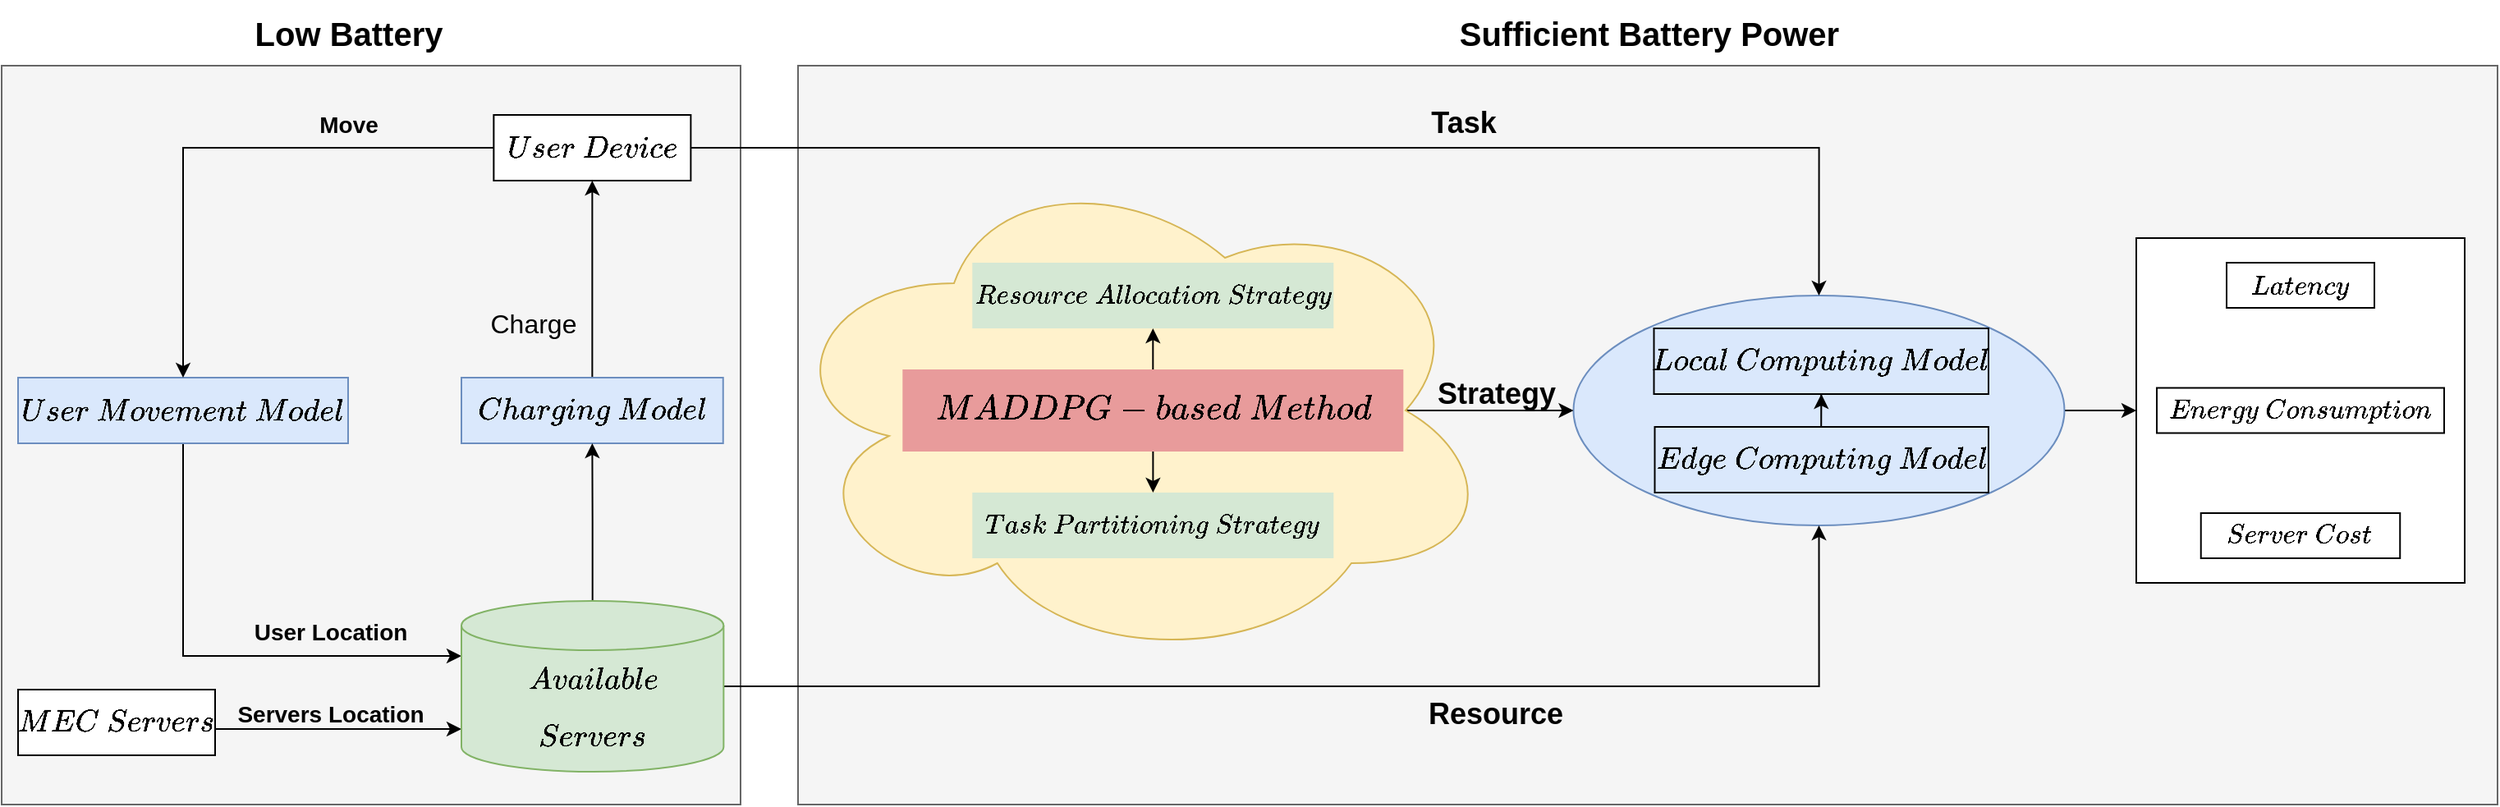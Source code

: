 <mxfile version="20.4.2" type="github">
  <diagram id="8HXd06Zs-zNEdsr8r8aW" name="第 1 页">
    <mxGraphModel dx="1778" dy="2177" grid="1" gridSize="10" guides="1" tooltips="1" connect="1" arrows="1" fold="1" page="1" pageScale="1" pageWidth="827" pageHeight="1169" math="1" shadow="0">
      <root>
        <mxCell id="0" />
        <mxCell id="1" parent="0" />
        <mxCell id="DW0vB-UItoo3-7lF0b40-113" value="" style="rounded=0;whiteSpace=wrap;html=1;fontSize=20;fillColor=#f5f5f5;fontColor=#333333;strokeColor=#666666;" vertex="1" parent="1">
          <mxGeometry x="515" y="-910" width="1035" height="450" as="geometry" />
        </mxCell>
        <mxCell id="DW0vB-UItoo3-7lF0b40-136" value="" style="rounded=0;whiteSpace=wrap;html=1;fontSize=18;" vertex="1" parent="1">
          <mxGeometry x="1330" y="-805" width="200" height="210" as="geometry" />
        </mxCell>
        <mxCell id="DW0vB-UItoo3-7lF0b40-137" style="edgeStyle=orthogonalEdgeStyle;rounded=0;orthogonalLoop=1;jettySize=auto;html=1;fontSize=18;" edge="1" parent="1" source="DW0vB-UItoo3-7lF0b40-119" target="DW0vB-UItoo3-7lF0b40-136">
          <mxGeometry relative="1" as="geometry" />
        </mxCell>
        <mxCell id="DW0vB-UItoo3-7lF0b40-119" value="" style="ellipse;whiteSpace=wrap;html=1;fontSize=20;fillColor=#dae8fc;strokeColor=#6c8ebf;" vertex="1" parent="1">
          <mxGeometry x="987.25" y="-770" width="299" height="140" as="geometry" />
        </mxCell>
        <mxCell id="DW0vB-UItoo3-7lF0b40-135" style="edgeStyle=orthogonalEdgeStyle;rounded=0;orthogonalLoop=1;jettySize=auto;html=1;exitX=0.875;exitY=0.5;exitDx=0;exitDy=0;exitPerimeter=0;fontSize=18;" edge="1" parent="1" source="DW0vB-UItoo3-7lF0b40-114" target="DW0vB-UItoo3-7lF0b40-119">
          <mxGeometry relative="1" as="geometry" />
        </mxCell>
        <mxCell id="DW0vB-UItoo3-7lF0b40-114" value="" style="ellipse;shape=cloud;whiteSpace=wrap;html=1;fontSize=20;fillColor=#fff2cc;strokeColor=#d6b656;" vertex="1" parent="1">
          <mxGeometry x="500" y="-855" width="440" height="310" as="geometry" />
        </mxCell>
        <mxCell id="DW0vB-UItoo3-7lF0b40-99" value="" style="whiteSpace=wrap;html=1;aspect=fixed;fontSize=16;fillColor=#f5f5f5;strokeColor=#666666;fontColor=#333333;" vertex="1" parent="1">
          <mxGeometry x="30" y="-910" width="450" height="450" as="geometry" />
        </mxCell>
        <mxCell id="DW0vB-UItoo3-7lF0b40-106" style="edgeStyle=orthogonalEdgeStyle;rounded=0;orthogonalLoop=1;jettySize=auto;html=1;entryX=0;entryY=0;entryDx=0;entryDy=33.5;entryPerimeter=0;fontSize=20;" edge="1" parent="1" source="DW0vB-UItoo3-7lF0b40-3" target="DW0vB-UItoo3-7lF0b40-94">
          <mxGeometry relative="1" as="geometry">
            <Array as="points">
              <mxPoint x="141" y="-550" />
            </Array>
          </mxGeometry>
        </mxCell>
        <mxCell id="DW0vB-UItoo3-7lF0b40-3" value="&lt;div&gt;&lt;font style=&quot;font-size: 16px&quot;&gt;$$ User \ Movement&amp;nbsp; \ Model $$&lt;/font&gt;&lt;/div&gt;" style="rounded=0;whiteSpace=wrap;html=1;fillColor=#dae8fc;strokeColor=#6c8ebf;" vertex="1" parent="1">
          <mxGeometry x="40" y="-720" width="201" height="40" as="geometry" />
        </mxCell>
        <mxCell id="DW0vB-UItoo3-7lF0b40-74" value="" style="edgeStyle=orthogonalEdgeStyle;rounded=0;orthogonalLoop=1;jettySize=auto;html=1;fontSize=16;" edge="1" parent="1" source="DW0vB-UItoo3-7lF0b40-5" target="DW0vB-UItoo3-7lF0b40-15">
          <mxGeometry relative="1" as="geometry" />
        </mxCell>
        <mxCell id="DW0vB-UItoo3-7lF0b40-5" value="&lt;div&gt;&lt;font style=&quot;font-size: 16px&quot;&gt;$$ Charging\&amp;nbsp; Model $$&lt;/font&gt;&lt;/div&gt;" style="rounded=0;whiteSpace=wrap;html=1;fillColor=#dae8fc;strokeColor=#6c8ebf;" vertex="1" parent="1">
          <mxGeometry x="310" y="-720" width="159.38" height="40" as="geometry" />
        </mxCell>
        <mxCell id="DW0vB-UItoo3-7lF0b40-7" value="&lt;div&gt;&lt;b&gt;&lt;font style=&quot;font-size: 16px&quot;&gt;$$ Local \ Computing \ Model $$&lt;/font&gt;&lt;/b&gt;&lt;/div&gt;" style="rounded=0;whiteSpace=wrap;html=1;fillColor=#dae8fc;strokeColor=default;" vertex="1" parent="1">
          <mxGeometry x="1036.25" y="-750" width="203.75" height="40" as="geometry" />
        </mxCell>
        <mxCell id="DW0vB-UItoo3-7lF0b40-9" value="&lt;div&gt;&lt;font style=&quot;font-size: 16px&quot;&gt;$$ Edge \ Computing \ Model $$&lt;/font&gt;&lt;/div&gt;" style="rounded=0;whiteSpace=wrap;html=1;fillColor=#dae8fc;strokeColor=default;" vertex="1" parent="1">
          <mxGeometry x="1036.75" y="-690" width="203.25" height="40" as="geometry" />
        </mxCell>
        <mxCell id="DW0vB-UItoo3-7lF0b40-10" value="&lt;font style=&quot;font-size: 14px&quot;&gt;$$Energy \ Consumption$$&lt;/font&gt;" style="rounded=0;whiteSpace=wrap;html=1;fontSize=18;strokeColor=default;" vertex="1" parent="1">
          <mxGeometry x="1342.49" y="-713.75" width="175" height="27.5" as="geometry" />
        </mxCell>
        <mxCell id="DW0vB-UItoo3-7lF0b40-75" style="edgeStyle=orthogonalEdgeStyle;rounded=0;orthogonalLoop=1;jettySize=auto;html=1;fontSize=16;" edge="1" parent="1" source="DW0vB-UItoo3-7lF0b40-15" target="DW0vB-UItoo3-7lF0b40-3">
          <mxGeometry relative="1" as="geometry" />
        </mxCell>
        <mxCell id="DW0vB-UItoo3-7lF0b40-132" style="edgeStyle=orthogonalEdgeStyle;rounded=0;orthogonalLoop=1;jettySize=auto;html=1;entryX=0.5;entryY=0;entryDx=0;entryDy=0;fontSize=18;" edge="1" parent="1" source="DW0vB-UItoo3-7lF0b40-15" target="DW0vB-UItoo3-7lF0b40-119">
          <mxGeometry relative="1" as="geometry" />
        </mxCell>
        <mxCell id="DW0vB-UItoo3-7lF0b40-15" value="&lt;div style=&quot;font-size: 16px;&quot;&gt;&lt;font style=&quot;font-size: 16px;&quot;&gt;$$ User \ Device $$&lt;/font&gt;&lt;/div&gt;" style="rounded=0;whiteSpace=wrap;html=1;" vertex="1" parent="1">
          <mxGeometry x="329.69" y="-880" width="120" height="40" as="geometry" />
        </mxCell>
        <mxCell id="DW0vB-UItoo3-7lF0b40-18" value="&lt;div&gt;&lt;font style=&quot;font-size: 18px&quot;&gt;&lt;font style=&quot;font-size: 14px&quot;&gt;$$ Task \ Partitioning \ Strategy $$&lt;/font&gt;&lt;/font&gt;&lt;/div&gt;" style="rounded=0;whiteSpace=wrap;html=1;fillColor=#d5e8d4;strokeColor=none;" vertex="1" parent="1">
          <mxGeometry x="621.16" y="-650" width="220" height="40" as="geometry" />
        </mxCell>
        <mxCell id="DW0vB-UItoo3-7lF0b40-20" value="&lt;div&gt;&lt;font style=&quot;font-size: 14px&quot;&gt;$$ Resource \ Allocation \ Strategy $$&lt;/font&gt;&lt;/div&gt;" style="rounded=0;whiteSpace=wrap;html=1;fillColor=#d5e8d4;strokeColor=none;" vertex="1" parent="1">
          <mxGeometry x="621.16" y="-790" width="220" height="40" as="geometry" />
        </mxCell>
        <mxCell id="DW0vB-UItoo3-7lF0b40-24" value="&lt;div&gt;&lt;font style=&quot;font-size: 14px&quot;&gt;$$Server \ Cost$$&lt;/font&gt;&lt;/div&gt;" style="rounded=0;whiteSpace=wrap;html=1;fontSize=18;strokeColor=default;" vertex="1" parent="1">
          <mxGeometry x="1369.37" y="-637.5" width="121.25" height="27.5" as="geometry" />
        </mxCell>
        <mxCell id="DW0vB-UItoo3-7lF0b40-25" value="&lt;div&gt;&lt;font style=&quot;font-size: 14px&quot;&gt;$$ Latency$$&lt;/font&gt;&lt;/div&gt;" style="rounded=0;whiteSpace=wrap;html=1;fontSize=18;strokeColor=default;" vertex="1" parent="1">
          <mxGeometry x="1385" y="-790" width="90" height="27.5" as="geometry" />
        </mxCell>
        <mxCell id="DW0vB-UItoo3-7lF0b40-87" value="" style="edgeStyle=orthogonalEdgeStyle;rounded=0;orthogonalLoop=1;jettySize=auto;html=1;fontSize=14;" edge="1" parent="1" source="DW0vB-UItoo3-7lF0b40-28" target="DW0vB-UItoo3-7lF0b40-18">
          <mxGeometry relative="1" as="geometry" />
        </mxCell>
        <mxCell id="DW0vB-UItoo3-7lF0b40-88" style="edgeStyle=orthogonalEdgeStyle;rounded=0;orthogonalLoop=1;jettySize=auto;html=1;exitX=0.5;exitY=0;exitDx=0;exitDy=0;entryX=0.5;entryY=1;entryDx=0;entryDy=0;fontSize=14;" edge="1" parent="1" source="DW0vB-UItoo3-7lF0b40-28" target="DW0vB-UItoo3-7lF0b40-20">
          <mxGeometry relative="1" as="geometry" />
        </mxCell>
        <mxCell id="DW0vB-UItoo3-7lF0b40-28" value="$$MADDPG-based \ Method$$" style="rounded=0;whiteSpace=wrap;html=1;fontSize=18;strokeColor=none;fillColor=#E89B9B;" vertex="1" parent="1">
          <mxGeometry x="578.66" y="-725" width="305" height="50" as="geometry" />
        </mxCell>
        <mxCell id="DW0vB-UItoo3-7lF0b40-111" style="edgeStyle=orthogonalEdgeStyle;rounded=0;orthogonalLoop=1;jettySize=auto;html=1;entryX=0;entryY=0;entryDx=0;entryDy=78;entryPerimeter=0;fontSize=20;" edge="1" parent="1" source="DW0vB-UItoo3-7lF0b40-29" target="DW0vB-UItoo3-7lF0b40-94">
          <mxGeometry relative="1" as="geometry">
            <Array as="points">
              <mxPoint x="260" y="-506" />
              <mxPoint x="260" y="-506" />
            </Array>
          </mxGeometry>
        </mxCell>
        <mxCell id="DW0vB-UItoo3-7lF0b40-29" value="$$MEC\ Servers$$" style="rounded=0;whiteSpace=wrap;html=1;fontSize=16;" vertex="1" parent="1">
          <mxGeometry x="40" y="-530" width="120" height="40" as="geometry" />
        </mxCell>
        <mxCell id="DW0vB-UItoo3-7lF0b40-31" value="&lt;div style=&quot;font-size: 14px;&quot;&gt;&lt;b&gt;&lt;font style=&quot;font-size: 14px;&quot;&gt;User Location&lt;/font&gt;&lt;/b&gt;&lt;/div&gt;" style="text;html=1;align=center;verticalAlign=middle;resizable=0;points=[];autosize=1;strokeColor=none;fillColor=none;" vertex="1" parent="1">
          <mxGeometry x="170" y="-580" width="120" height="30" as="geometry" />
        </mxCell>
        <mxCell id="DW0vB-UItoo3-7lF0b40-33" value="&lt;b&gt;&lt;font style=&quot;font-size: 14px;&quot;&gt;Servers Location&lt;/font&gt;&lt;/b&gt;" style="text;html=1;align=center;verticalAlign=middle;resizable=0;points=[];autosize=1;strokeColor=none;fillColor=none;" vertex="1" parent="1">
          <mxGeometry x="160" y="-530" width="140" height="30" as="geometry" />
        </mxCell>
        <mxCell id="DW0vB-UItoo3-7lF0b40-38" value="&lt;b&gt;&lt;font style=&quot;font-size: 20px;&quot;&gt;Low Battery&lt;br&gt;&lt;/font&gt;&lt;/b&gt;" style="text;html=1;align=center;verticalAlign=middle;resizable=0;points=[];autosize=1;strokeColor=none;fillColor=none;" vertex="1" parent="1">
          <mxGeometry x="170.55" y="-950" width="140" height="40" as="geometry" />
        </mxCell>
        <mxCell id="DW0vB-UItoo3-7lF0b40-39" value="&lt;font style=&quot;font-size: 18px;&quot;&gt;&lt;b&gt;Task&lt;/b&gt;&lt;/font&gt;" style="text;html=1;align=center;verticalAlign=middle;resizable=0;points=[];autosize=1;strokeColor=none;fillColor=none;fontSize=15;" vertex="1" parent="1">
          <mxGeometry x="890" y="-895" width="60" height="40" as="geometry" />
        </mxCell>
        <mxCell id="DW0vB-UItoo3-7lF0b40-40" value="&lt;b&gt;&lt;font style=&quot;font-size: 20px;&quot;&gt;Sufficient Battery Power&lt;br&gt;&lt;/font&gt;&lt;/b&gt;" style="text;html=1;align=center;verticalAlign=middle;resizable=0;points=[];autosize=1;strokeColor=none;fillColor=none;" vertex="1" parent="1">
          <mxGeometry x="907.5" y="-950" width="250" height="40" as="geometry" />
        </mxCell>
        <mxCell id="DW0vB-UItoo3-7lF0b40-84" value="&lt;b&gt;&lt;font style=&quot;font-size: 14px;&quot;&gt;Move&lt;/font&gt;&lt;/b&gt;" style="text;html=1;align=center;verticalAlign=middle;resizable=0;points=[];autosize=1;strokeColor=none;fillColor=none;fontSize=16;" vertex="1" parent="1">
          <mxGeometry x="210.55" y="-890" width="60" height="30" as="geometry" />
        </mxCell>
        <mxCell id="DW0vB-UItoo3-7lF0b40-98" style="edgeStyle=orthogonalEdgeStyle;rounded=0;orthogonalLoop=1;jettySize=auto;html=1;entryX=0.5;entryY=1;entryDx=0;entryDy=0;fontSize=16;" edge="1" parent="1" source="DW0vB-UItoo3-7lF0b40-94" target="DW0vB-UItoo3-7lF0b40-5">
          <mxGeometry relative="1" as="geometry" />
        </mxCell>
        <mxCell id="DW0vB-UItoo3-7lF0b40-120" style="edgeStyle=orthogonalEdgeStyle;rounded=0;orthogonalLoop=1;jettySize=auto;html=1;fontSize=20;" edge="1" parent="1" source="DW0vB-UItoo3-7lF0b40-94" target="DW0vB-UItoo3-7lF0b40-119">
          <mxGeometry relative="1" as="geometry" />
        </mxCell>
        <mxCell id="DW0vB-UItoo3-7lF0b40-94" value="&lt;div&gt;&lt;font style=&quot;font-size: 16px;&quot;&gt;$$Available$$&lt;/font&gt;&lt;/div&gt;&lt;div&gt;&lt;font style=&quot;font-size: 16px;&quot;&gt;$$Servers$$&lt;/font&gt;&lt;/div&gt;" style="shape=cylinder3;whiteSpace=wrap;html=1;boundedLbl=1;backgroundOutline=1;size=15;fontSize=14;fillColor=#d5e8d4;strokeColor=#82b366;" vertex="1" parent="1">
          <mxGeometry x="310" y="-584" width="159.69" height="104" as="geometry" />
        </mxCell>
        <mxCell id="DW0vB-UItoo3-7lF0b40-125" style="edgeStyle=orthogonalEdgeStyle;rounded=0;orthogonalLoop=1;jettySize=auto;html=1;exitX=0.5;exitY=1;exitDx=0;exitDy=0;fontSize=20;" edge="1" parent="1" source="DW0vB-UItoo3-7lF0b40-7" target="DW0vB-UItoo3-7lF0b40-7">
          <mxGeometry relative="1" as="geometry" />
        </mxCell>
        <mxCell id="DW0vB-UItoo3-7lF0b40-127" value="&lt;div style=&quot;font-size: 18px;&quot;&gt;&lt;font style=&quot;font-size: 18px;&quot;&gt;&lt;b&gt;&lt;font style=&quot;font-size: 18px;&quot;&gt;Resource&lt;/font&gt;&lt;/b&gt;&lt;/font&gt;&lt;/div&gt;" style="text;html=1;strokeColor=none;fillColor=none;align=center;verticalAlign=middle;whiteSpace=wrap;rounded=0;fontSize=20;" vertex="1" parent="1">
          <mxGeometry x="910" y="-530" width="60" height="30" as="geometry" />
        </mxCell>
        <mxCell id="DW0vB-UItoo3-7lF0b40-131" value="&lt;font style=&quot;font-size: 16px;&quot;&gt;Charge&lt;/font&gt;" style="text;html=1;strokeColor=none;fillColor=none;align=center;verticalAlign=middle;whiteSpace=wrap;rounded=0;fontSize=20;" vertex="1" parent="1">
          <mxGeometry x="324" y="-770" width="60" height="30" as="geometry" />
        </mxCell>
        <mxCell id="DW0vB-UItoo3-7lF0b40-134" value="&lt;b&gt;&lt;font style=&quot;font-size: 18px;&quot;&gt;Strategy&lt;/font&gt;&lt;/b&gt;" style="text;html=1;align=center;verticalAlign=middle;resizable=0;points=[];autosize=1;strokeColor=none;fillColor=none;fontSize=15;" vertex="1" parent="1">
          <mxGeometry x="890" y="-730" width="100" height="40" as="geometry" />
        </mxCell>
      </root>
    </mxGraphModel>
  </diagram>
</mxfile>
